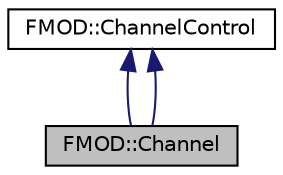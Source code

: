 digraph "FMOD::Channel"
{
  edge [fontname="Helvetica",fontsize="10",labelfontname="Helvetica",labelfontsize="10"];
  node [fontname="Helvetica",fontsize="10",shape=record];
  Node1 [label="FMOD::Channel",height=0.2,width=0.4,color="black", fillcolor="grey75", style="filled", fontcolor="black"];
  Node2 -> Node1 [dir="back",color="midnightblue",fontsize="10",style="solid",fontname="Helvetica"];
  Node2 [label="FMOD::ChannelControl",height=0.2,width=0.4,color="black", fillcolor="white", style="filled",URL="$class_f_m_o_d_1_1_channel_control.html"];
  Node2 -> Node1 [dir="back",color="midnightblue",fontsize="10",style="solid",fontname="Helvetica"];
}
